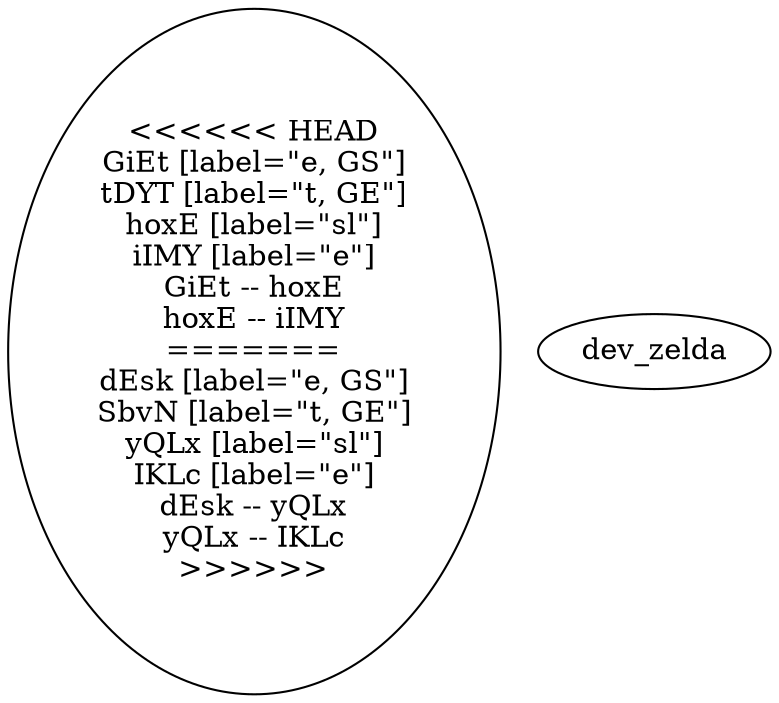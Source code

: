 graph {
<<<<<<< HEAD
GiEt [label="e, GS"]
tDYT [label="t, GE"]
hoxE [label="sl"]
iIMY [label="e"]
GiEt -- hoxE
hoxE -- iIMY
=======
dEsk [label="e, GS"]
SbvN [label="t, GE"]
yQLx [label="sl"]
IKLc [label="e"]
dEsk -- yQLx
yQLx -- IKLc
>>>>>>> dev_zelda
}
